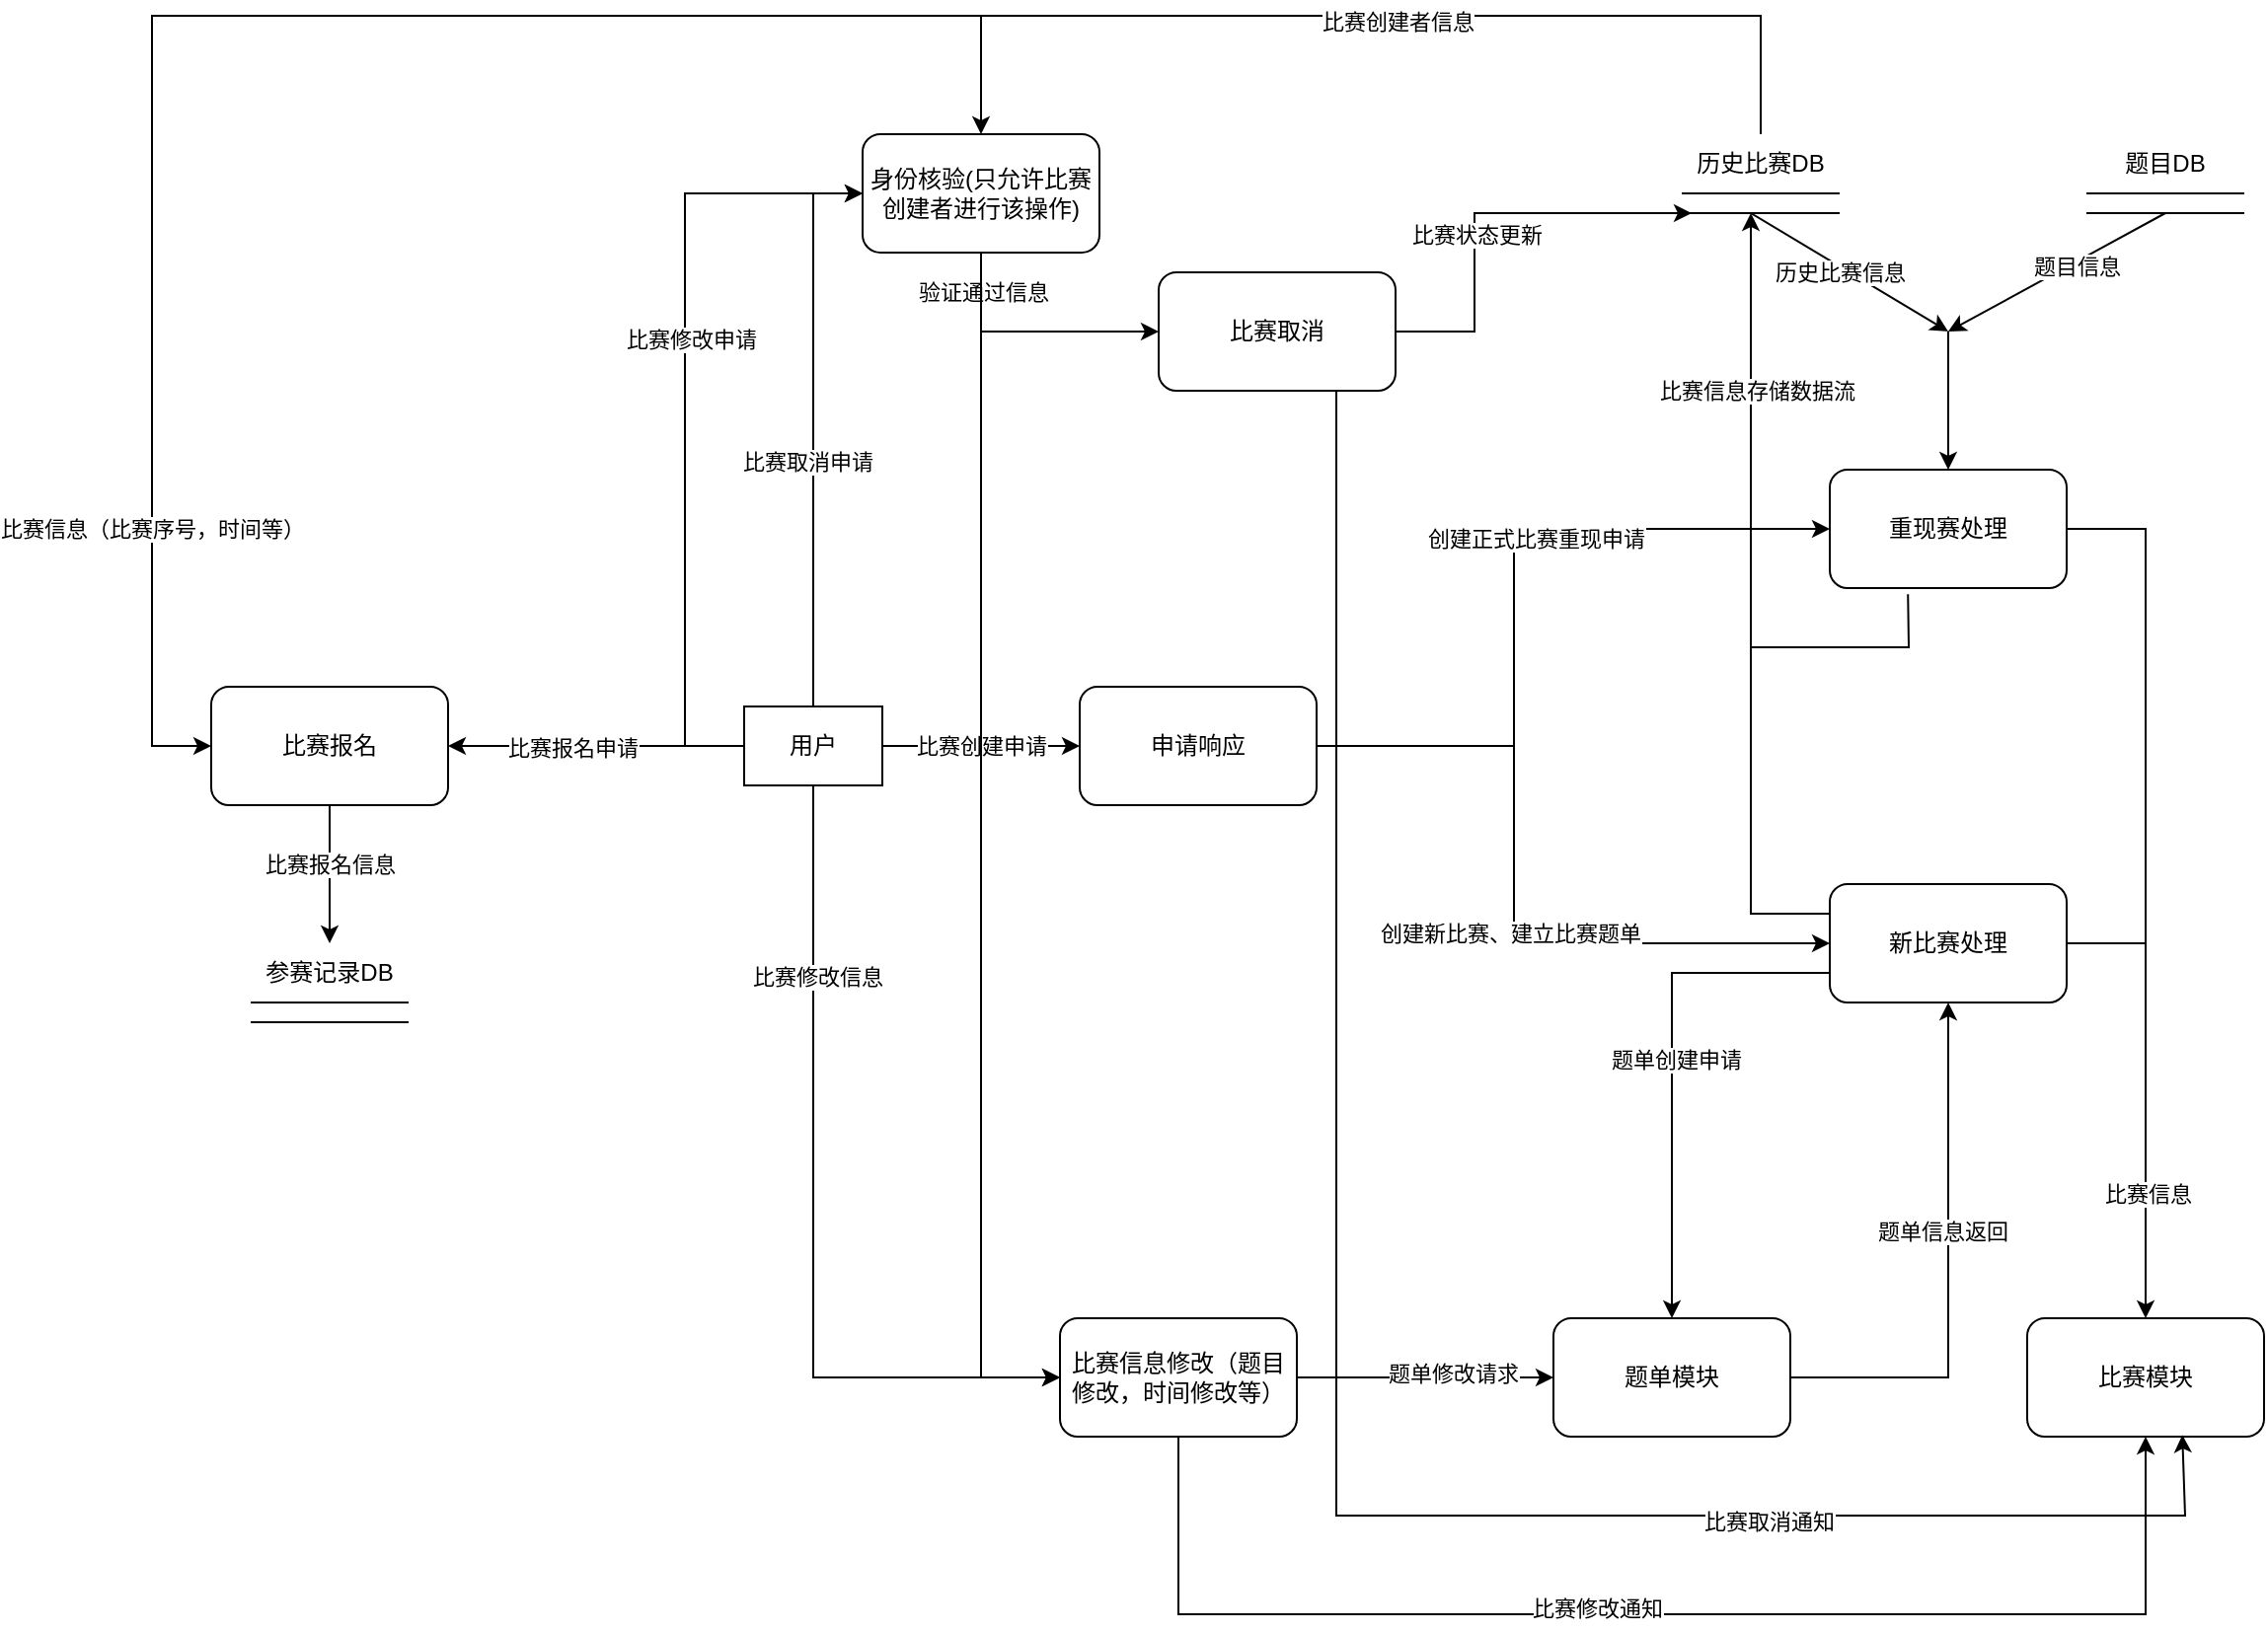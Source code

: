 <mxfile version="17.1.4" type="github">
  <diagram id="zhTXeEs8bKl2B7jrvykE" name="第 1 页">
    <mxGraphModel dx="903" dy="483" grid="1" gridSize="10" guides="1" tooltips="1" connect="1" arrows="1" fold="1" page="1" pageScale="1" pageWidth="1920" pageHeight="1200" math="0" shadow="0">
      <root>
        <mxCell id="0" />
        <mxCell id="1" parent="0" />
        <mxCell id="gqidpyO36s4PfGME45In-1" value="用户" style="rounded=0;whiteSpace=wrap;html=1;" vertex="1" parent="1">
          <mxGeometry x="870" y="590" width="70" height="40" as="geometry" />
        </mxCell>
        <mxCell id="gqidpyO36s4PfGME45In-2" value="重现赛处理" style="rounded=1;whiteSpace=wrap;html=1;" vertex="1" parent="1">
          <mxGeometry x="1420" y="470" width="120" height="60" as="geometry" />
        </mxCell>
        <mxCell id="gqidpyO36s4PfGME45In-3" value="新比赛处理" style="rounded=1;whiteSpace=wrap;html=1;" vertex="1" parent="1">
          <mxGeometry x="1420" y="680" width="120" height="60" as="geometry" />
        </mxCell>
        <mxCell id="gqidpyO36s4PfGME45In-6" value="" style="endArrow=classic;html=1;rounded=0;exitX=1;exitY=0.5;exitDx=0;exitDy=0;entryX=0;entryY=0.5;entryDx=0;entryDy=0;" edge="1" parent="1" source="gqidpyO36s4PfGME45In-1" target="gqidpyO36s4PfGME45In-7">
          <mxGeometry width="50" height="50" relative="1" as="geometry">
            <mxPoint x="990" y="650" as="sourcePoint" />
            <mxPoint x="1040" y="610" as="targetPoint" />
          </mxGeometry>
        </mxCell>
        <mxCell id="gqidpyO36s4PfGME45In-9" value="比赛创建申请" style="edgeLabel;html=1;align=center;verticalAlign=middle;resizable=0;points=[];" vertex="1" connectable="0" parent="gqidpyO36s4PfGME45In-6">
          <mxGeometry x="-0.224" y="1" relative="1" as="geometry">
            <mxPoint x="11" y="1" as="offset" />
          </mxGeometry>
        </mxCell>
        <mxCell id="gqidpyO36s4PfGME45In-10" style="edgeStyle=orthogonalEdgeStyle;rounded=0;orthogonalLoop=1;jettySize=auto;html=1;entryX=0;entryY=0.5;entryDx=0;entryDy=0;" edge="1" parent="1" source="gqidpyO36s4PfGME45In-7" target="gqidpyO36s4PfGME45In-2">
          <mxGeometry relative="1" as="geometry">
            <Array as="points">
              <mxPoint x="1260" y="610" />
              <mxPoint x="1260" y="500" />
            </Array>
          </mxGeometry>
        </mxCell>
        <mxCell id="gqidpyO36s4PfGME45In-11" value="创建正式比赛重现申请" style="edgeLabel;html=1;align=center;verticalAlign=middle;resizable=0;points=[];" vertex="1" connectable="0" parent="gqidpyO36s4PfGME45In-10">
          <mxGeometry x="0.195" y="-5" relative="1" as="geometry">
            <mxPoint as="offset" />
          </mxGeometry>
        </mxCell>
        <mxCell id="gqidpyO36s4PfGME45In-12" style="edgeStyle=orthogonalEdgeStyle;rounded=0;orthogonalLoop=1;jettySize=auto;html=1;exitX=1;exitY=0.5;exitDx=0;exitDy=0;entryX=0;entryY=0.5;entryDx=0;entryDy=0;" edge="1" parent="1" source="gqidpyO36s4PfGME45In-7" target="gqidpyO36s4PfGME45In-3">
          <mxGeometry relative="1" as="geometry">
            <Array as="points">
              <mxPoint x="1260" y="610" />
              <mxPoint x="1260" y="710" />
            </Array>
          </mxGeometry>
        </mxCell>
        <mxCell id="gqidpyO36s4PfGME45In-13" value="创建新比赛、建立比赛题单" style="edgeLabel;html=1;align=center;verticalAlign=middle;resizable=0;points=[];" vertex="1" connectable="0" parent="gqidpyO36s4PfGME45In-12">
          <mxGeometry x="0.084" y="-2" relative="1" as="geometry">
            <mxPoint as="offset" />
          </mxGeometry>
        </mxCell>
        <mxCell id="gqidpyO36s4PfGME45In-7" value="申请响应" style="rounded=1;whiteSpace=wrap;html=1;" vertex="1" parent="1">
          <mxGeometry x="1040" y="580" width="120" height="60" as="geometry" />
        </mxCell>
        <mxCell id="gqidpyO36s4PfGME45In-23" value="" style="endArrow=classic;html=1;rounded=0;entryX=0.5;entryY=0;entryDx=0;entryDy=0;" edge="1" parent="1" target="gqidpyO36s4PfGME45In-2">
          <mxGeometry width="50" height="50" relative="1" as="geometry">
            <mxPoint x="1480" y="400" as="sourcePoint" />
            <mxPoint x="1370" y="530" as="targetPoint" />
          </mxGeometry>
        </mxCell>
        <mxCell id="gqidpyO36s4PfGME45In-24" value="" style="endArrow=classic;html=1;rounded=0;" edge="1" parent="1">
          <mxGeometry width="50" height="50" relative="1" as="geometry">
            <mxPoint x="1590" y="340" as="sourcePoint" />
            <mxPoint x="1480" y="400" as="targetPoint" />
          </mxGeometry>
        </mxCell>
        <mxCell id="gqidpyO36s4PfGME45In-49" value="题目信息" style="edgeLabel;html=1;align=center;verticalAlign=middle;resizable=0;points=[];" vertex="1" connectable="0" parent="gqidpyO36s4PfGME45In-24">
          <mxGeometry x="-0.179" y="2" relative="1" as="geometry">
            <mxPoint x="-1" as="offset" />
          </mxGeometry>
        </mxCell>
        <mxCell id="gqidpyO36s4PfGME45In-27" value="" style="endArrow=classic;html=1;rounded=0;exitX=1;exitY=0.5;exitDx=0;exitDy=0;entryX=0.5;entryY=0;entryDx=0;entryDy=0;" edge="1" parent="1" source="gqidpyO36s4PfGME45In-3" target="gqidpyO36s4PfGME45In-28">
          <mxGeometry width="50" height="50" relative="1" as="geometry">
            <mxPoint x="1490" y="710" as="sourcePoint" />
            <mxPoint x="1580" y="880" as="targetPoint" />
            <Array as="points">
              <mxPoint x="1580" y="710" />
            </Array>
          </mxGeometry>
        </mxCell>
        <mxCell id="gqidpyO36s4PfGME45In-32" value="比赛信息" style="edgeLabel;html=1;align=center;verticalAlign=middle;resizable=0;points=[];" vertex="1" connectable="0" parent="gqidpyO36s4PfGME45In-27">
          <mxGeometry x="0.454" y="1" relative="1" as="geometry">
            <mxPoint as="offset" />
          </mxGeometry>
        </mxCell>
        <mxCell id="gqidpyO36s4PfGME45In-28" value="比赛模块" style="rounded=1;whiteSpace=wrap;html=1;" vertex="1" parent="1">
          <mxGeometry x="1520" y="900" width="120" height="60" as="geometry" />
        </mxCell>
        <mxCell id="gqidpyO36s4PfGME45In-31" value="" style="endArrow=none;html=1;rounded=0;exitX=1;exitY=0.5;exitDx=0;exitDy=0;" edge="1" parent="1" source="gqidpyO36s4PfGME45In-2">
          <mxGeometry width="50" height="50" relative="1" as="geometry">
            <mxPoint x="1320" y="780" as="sourcePoint" />
            <mxPoint x="1580" y="720" as="targetPoint" />
            <Array as="points">
              <mxPoint x="1580" y="500" />
            </Array>
          </mxGeometry>
        </mxCell>
        <mxCell id="gqidpyO36s4PfGME45In-36" value="" style="group" vertex="1" connectable="0" parent="1">
          <mxGeometry x="1550" y="300" width="80" height="40" as="geometry" />
        </mxCell>
        <mxCell id="gqidpyO36s4PfGME45In-18" value="" style="group" vertex="1" connectable="0" parent="gqidpyO36s4PfGME45In-36">
          <mxGeometry y="30" width="80" height="10" as="geometry" />
        </mxCell>
        <mxCell id="gqidpyO36s4PfGME45In-19" value="" style="endArrow=none;html=1;rounded=0;" edge="1" parent="gqidpyO36s4PfGME45In-18">
          <mxGeometry width="50" height="50" relative="1" as="geometry">
            <mxPoint as="sourcePoint" />
            <mxPoint x="80" as="targetPoint" />
          </mxGeometry>
        </mxCell>
        <mxCell id="gqidpyO36s4PfGME45In-20" value="" style="endArrow=none;html=1;rounded=0;" edge="1" parent="gqidpyO36s4PfGME45In-18">
          <mxGeometry width="50" height="50" relative="1" as="geometry">
            <mxPoint y="10" as="sourcePoint" />
            <mxPoint x="80" y="10" as="targetPoint" />
          </mxGeometry>
        </mxCell>
        <mxCell id="gqidpyO36s4PfGME45In-26" value="题目DB" style="text;html=1;strokeColor=none;fillColor=none;align=center;verticalAlign=middle;whiteSpace=wrap;rounded=0;" vertex="1" parent="gqidpyO36s4PfGME45In-36">
          <mxGeometry x="10" width="60" height="30" as="geometry" />
        </mxCell>
        <mxCell id="gqidpyO36s4PfGME45In-38" value="题单模块" style="rounded=1;whiteSpace=wrap;html=1;" vertex="1" parent="1">
          <mxGeometry x="1280" y="900" width="120" height="60" as="geometry" />
        </mxCell>
        <mxCell id="gqidpyO36s4PfGME45In-39" value="" style="endArrow=classic;html=1;rounded=0;entryX=0.5;entryY=0;entryDx=0;entryDy=0;exitX=0;exitY=0.75;exitDx=0;exitDy=0;" edge="1" parent="1" source="gqidpyO36s4PfGME45In-3" target="gqidpyO36s4PfGME45In-38">
          <mxGeometry width="50" height="50" relative="1" as="geometry">
            <mxPoint x="1460" y="800" as="sourcePoint" />
            <mxPoint x="1370" y="730" as="targetPoint" />
            <Array as="points">
              <mxPoint x="1340" y="725" />
              <mxPoint x="1340" y="800" />
            </Array>
          </mxGeometry>
        </mxCell>
        <mxCell id="gqidpyO36s4PfGME45In-40" value="题单创建申请" style="edgeLabel;html=1;align=center;verticalAlign=middle;resizable=0;points=[];" vertex="1" connectable="0" parent="gqidpyO36s4PfGME45In-39">
          <mxGeometry x="-0.028" y="2" relative="1" as="geometry">
            <mxPoint as="offset" />
          </mxGeometry>
        </mxCell>
        <mxCell id="gqidpyO36s4PfGME45In-41" value="" style="endArrow=classic;html=1;rounded=0;exitX=1;exitY=0.5;exitDx=0;exitDy=0;entryX=0.5;entryY=1;entryDx=0;entryDy=0;" edge="1" parent="1" source="gqidpyO36s4PfGME45In-38" target="gqidpyO36s4PfGME45In-3">
          <mxGeometry width="50" height="50" relative="1" as="geometry">
            <mxPoint x="1320" y="780" as="sourcePoint" />
            <mxPoint x="1370" y="730" as="targetPoint" />
            <Array as="points">
              <mxPoint x="1480" y="930" />
            </Array>
          </mxGeometry>
        </mxCell>
        <mxCell id="gqidpyO36s4PfGME45In-42" value="题单信息返回" style="edgeLabel;html=1;align=center;verticalAlign=middle;resizable=0;points=[];" vertex="1" connectable="0" parent="gqidpyO36s4PfGME45In-41">
          <mxGeometry x="0.144" y="3" relative="1" as="geometry">
            <mxPoint as="offset" />
          </mxGeometry>
        </mxCell>
        <mxCell id="gqidpyO36s4PfGME45In-43" value="" style="endArrow=classic;html=1;rounded=0;exitX=0;exitY=0.25;exitDx=0;exitDy=0;" edge="1" parent="1" source="gqidpyO36s4PfGME45In-3">
          <mxGeometry width="50" height="50" relative="1" as="geometry">
            <mxPoint x="1320" y="580" as="sourcePoint" />
            <mxPoint x="1380" y="340" as="targetPoint" />
            <Array as="points">
              <mxPoint x="1380" y="695" />
            </Array>
          </mxGeometry>
        </mxCell>
        <mxCell id="gqidpyO36s4PfGME45In-45" value="比赛信息存储数据流" style="edgeLabel;html=1;align=center;verticalAlign=middle;resizable=0;points=[];" vertex="1" connectable="0" parent="gqidpyO36s4PfGME45In-43">
          <mxGeometry x="0.545" y="-3" relative="1" as="geometry">
            <mxPoint as="offset" />
          </mxGeometry>
        </mxCell>
        <mxCell id="gqidpyO36s4PfGME45In-44" value="" style="endArrow=none;html=1;rounded=0;entryX=0.33;entryY=1.053;entryDx=0;entryDy=0;entryPerimeter=0;" edge="1" parent="1" target="gqidpyO36s4PfGME45In-2">
          <mxGeometry width="50" height="50" relative="1" as="geometry">
            <mxPoint x="1380" y="560" as="sourcePoint" />
            <mxPoint x="1370" y="530" as="targetPoint" />
            <Array as="points">
              <mxPoint x="1460" y="560" />
            </Array>
          </mxGeometry>
        </mxCell>
        <mxCell id="gqidpyO36s4PfGME45In-46" value="" style="endArrow=classic;html=1;rounded=0;" edge="1" parent="1">
          <mxGeometry width="50" height="50" relative="1" as="geometry">
            <mxPoint x="1380" y="340" as="sourcePoint" />
            <mxPoint x="1480" y="400" as="targetPoint" />
          </mxGeometry>
        </mxCell>
        <mxCell id="gqidpyO36s4PfGME45In-48" value="历史比赛信息" style="edgeLabel;html=1;align=center;verticalAlign=middle;resizable=0;points=[];" vertex="1" connectable="0" parent="gqidpyO36s4PfGME45In-46">
          <mxGeometry x="-0.441" y="-3" relative="1" as="geometry">
            <mxPoint x="18" y="10" as="offset" />
          </mxGeometry>
        </mxCell>
        <mxCell id="gqidpyO36s4PfGME45In-47" value="" style="group" vertex="1" connectable="0" parent="1">
          <mxGeometry x="1340" y="300" width="90" height="40" as="geometry" />
        </mxCell>
        <mxCell id="gqidpyO36s4PfGME45In-17" value="" style="group" vertex="1" connectable="0" parent="gqidpyO36s4PfGME45In-47">
          <mxGeometry x="5" y="30" width="80" height="10" as="geometry" />
        </mxCell>
        <mxCell id="gqidpyO36s4PfGME45In-14" value="" style="endArrow=none;html=1;rounded=0;" edge="1" parent="gqidpyO36s4PfGME45In-17">
          <mxGeometry width="50" height="50" relative="1" as="geometry">
            <mxPoint as="sourcePoint" />
            <mxPoint x="80" as="targetPoint" />
          </mxGeometry>
        </mxCell>
        <mxCell id="gqidpyO36s4PfGME45In-15" value="" style="endArrow=none;html=1;rounded=0;" edge="1" parent="gqidpyO36s4PfGME45In-17">
          <mxGeometry width="50" height="50" relative="1" as="geometry">
            <mxPoint y="10" as="sourcePoint" />
            <mxPoint x="80" y="10" as="targetPoint" />
          </mxGeometry>
        </mxCell>
        <mxCell id="gqidpyO36s4PfGME45In-25" value="历史比赛DB" style="text;html=1;strokeColor=none;fillColor=none;align=center;verticalAlign=middle;whiteSpace=wrap;rounded=0;" vertex="1" parent="gqidpyO36s4PfGME45In-47">
          <mxGeometry width="90" height="30" as="geometry" />
        </mxCell>
        <mxCell id="gqidpyO36s4PfGME45In-51" value="" style="endArrow=classic;html=1;rounded=0;exitX=0.5;exitY=0;exitDx=0;exitDy=0;entryX=0;entryY=0.5;entryDx=0;entryDy=0;" edge="1" parent="1" source="gqidpyO36s4PfGME45In-1" target="gqidpyO36s4PfGME45In-52">
          <mxGeometry width="50" height="50" relative="1" as="geometry">
            <mxPoint x="910" y="560" as="sourcePoint" />
            <mxPoint x="1040" y="470" as="targetPoint" />
            <Array as="points">
              <mxPoint x="905" y="330" />
            </Array>
          </mxGeometry>
        </mxCell>
        <mxCell id="gqidpyO36s4PfGME45In-53" value="比赛取消申请" style="edgeLabel;html=1;align=center;verticalAlign=middle;resizable=0;points=[];" vertex="1" connectable="0" parent="gqidpyO36s4PfGME45In-51">
          <mxGeometry x="-0.13" y="3" relative="1" as="geometry">
            <mxPoint as="offset" />
          </mxGeometry>
        </mxCell>
        <mxCell id="gqidpyO36s4PfGME45In-52" value="身份核验(只允许比赛创建者进行该操作)" style="rounded=1;whiteSpace=wrap;html=1;" vertex="1" parent="1">
          <mxGeometry x="930" y="300" width="120" height="60" as="geometry" />
        </mxCell>
        <mxCell id="gqidpyO36s4PfGME45In-55" value="" style="endArrow=classic;html=1;rounded=0;entryX=0.5;entryY=0;entryDx=0;entryDy=0;exitX=0.5;exitY=0;exitDx=0;exitDy=0;" edge="1" parent="1" source="gqidpyO36s4PfGME45In-25" target="gqidpyO36s4PfGME45In-52">
          <mxGeometry width="50" height="50" relative="1" as="geometry">
            <mxPoint x="1400" y="240" as="sourcePoint" />
            <mxPoint x="980" y="240" as="targetPoint" />
            <Array as="points">
              <mxPoint x="1385" y="240" />
              <mxPoint x="1220" y="240" />
              <mxPoint x="990" y="240" />
            </Array>
          </mxGeometry>
        </mxCell>
        <mxCell id="gqidpyO36s4PfGME45In-56" value="比赛创建者信息" style="edgeLabel;html=1;align=center;verticalAlign=middle;resizable=0;points=[];" vertex="1" connectable="0" parent="gqidpyO36s4PfGME45In-55">
          <mxGeometry x="-0.052" y="3" relative="1" as="geometry">
            <mxPoint as="offset" />
          </mxGeometry>
        </mxCell>
        <mxCell id="gqidpyO36s4PfGME45In-57" value="" style="endArrow=classic;html=1;rounded=0;exitX=0.5;exitY=1;exitDx=0;exitDy=0;" edge="1" parent="1" source="gqidpyO36s4PfGME45In-52">
          <mxGeometry width="50" height="50" relative="1" as="geometry">
            <mxPoint x="1210" y="380" as="sourcePoint" />
            <mxPoint x="1080" y="400" as="targetPoint" />
            <Array as="points">
              <mxPoint x="990" y="400" />
            </Array>
          </mxGeometry>
        </mxCell>
        <mxCell id="gqidpyO36s4PfGME45In-63" value="验证通过信息" style="edgeLabel;html=1;align=center;verticalAlign=middle;resizable=0;points=[];" vertex="1" connectable="0" parent="gqidpyO36s4PfGME45In-57">
          <mxGeometry x="0.119" y="3" relative="1" as="geometry">
            <mxPoint x="-32" y="-17" as="offset" />
          </mxGeometry>
        </mxCell>
        <mxCell id="gqidpyO36s4PfGME45In-58" value="比赛取消" style="rounded=1;whiteSpace=wrap;html=1;" vertex="1" parent="1">
          <mxGeometry x="1080" y="370" width="120" height="60" as="geometry" />
        </mxCell>
        <mxCell id="gqidpyO36s4PfGME45In-65" value="" style="endArrow=classic;html=1;rounded=0;exitX=1;exitY=0.5;exitDx=0;exitDy=0;" edge="1" parent="1" source="gqidpyO36s4PfGME45In-58">
          <mxGeometry width="50" height="50" relative="1" as="geometry">
            <mxPoint x="1210" y="380" as="sourcePoint" />
            <mxPoint x="1350" y="340" as="targetPoint" />
            <Array as="points">
              <mxPoint x="1240" y="400" />
              <mxPoint x="1240" y="340" />
            </Array>
          </mxGeometry>
        </mxCell>
        <mxCell id="gqidpyO36s4PfGME45In-66" value="比赛状态更新" style="edgeLabel;html=1;align=center;verticalAlign=middle;resizable=0;points=[];" vertex="1" connectable="0" parent="gqidpyO36s4PfGME45In-65">
          <mxGeometry x="-0.15" y="-1" relative="1" as="geometry">
            <mxPoint as="offset" />
          </mxGeometry>
        </mxCell>
        <mxCell id="gqidpyO36s4PfGME45In-67" value="" style="endArrow=classic;html=1;rounded=0;exitX=0.75;exitY=1;exitDx=0;exitDy=0;entryX=0.655;entryY=0.985;entryDx=0;entryDy=0;entryPerimeter=0;" edge="1" parent="1" source="gqidpyO36s4PfGME45In-58" target="gqidpyO36s4PfGME45In-28">
          <mxGeometry width="50" height="50" relative="1" as="geometry">
            <mxPoint x="1210" y="470" as="sourcePoint" />
            <mxPoint x="1600" y="1000" as="targetPoint" />
            <Array as="points">
              <mxPoint x="1170" y="1000" />
              <mxPoint x="1190" y="1000" />
              <mxPoint x="1590" y="1000" />
              <mxPoint x="1600" y="1000" />
            </Array>
          </mxGeometry>
        </mxCell>
        <mxCell id="gqidpyO36s4PfGME45In-68" value="比赛取消通知" style="edgeLabel;html=1;align=center;verticalAlign=middle;resizable=0;points=[];" vertex="1" connectable="0" parent="gqidpyO36s4PfGME45In-67">
          <mxGeometry x="0.516" y="-3" relative="1" as="geometry">
            <mxPoint as="offset" />
          </mxGeometry>
        </mxCell>
        <mxCell id="gqidpyO36s4PfGME45In-71" value="" style="endArrow=classic;html=1;rounded=0;exitX=0;exitY=0.5;exitDx=0;exitDy=0;entryX=0;entryY=0.5;entryDx=0;entryDy=0;" edge="1" parent="1" source="gqidpyO36s4PfGME45In-1" target="gqidpyO36s4PfGME45In-52">
          <mxGeometry width="50" height="50" relative="1" as="geometry">
            <mxPoint x="790" y="580" as="sourcePoint" />
            <mxPoint x="840" y="280" as="targetPoint" />
            <Array as="points">
              <mxPoint x="840" y="610" />
              <mxPoint x="840" y="330" />
            </Array>
          </mxGeometry>
        </mxCell>
        <mxCell id="gqidpyO36s4PfGME45In-72" value="比赛修改申请" style="edgeLabel;html=1;align=center;verticalAlign=middle;resizable=0;points=[];" vertex="1" connectable="0" parent="gqidpyO36s4PfGME45In-71">
          <mxGeometry x="0.18" y="-3" relative="1" as="geometry">
            <mxPoint as="offset" />
          </mxGeometry>
        </mxCell>
        <mxCell id="gqidpyO36s4PfGME45In-73" value="" style="endArrow=classic;html=1;rounded=0;exitX=0.5;exitY=1;exitDx=0;exitDy=0;" edge="1" parent="1" source="gqidpyO36s4PfGME45In-52">
          <mxGeometry width="50" height="50" relative="1" as="geometry">
            <mxPoint x="980" y="490" as="sourcePoint" />
            <mxPoint x="1030" y="930" as="targetPoint" />
            <Array as="points">
              <mxPoint x="990" y="570" />
              <mxPoint x="990" y="690" />
              <mxPoint x="990" y="930" />
            </Array>
          </mxGeometry>
        </mxCell>
        <mxCell id="gqidpyO36s4PfGME45In-80" style="edgeStyle=orthogonalEdgeStyle;rounded=0;orthogonalLoop=1;jettySize=auto;html=1;exitX=1;exitY=0.5;exitDx=0;exitDy=0;" edge="1" parent="1" source="gqidpyO36s4PfGME45In-74" target="gqidpyO36s4PfGME45In-38">
          <mxGeometry relative="1" as="geometry" />
        </mxCell>
        <mxCell id="gqidpyO36s4PfGME45In-81" value="题单修改请求" style="edgeLabel;html=1;align=center;verticalAlign=middle;resizable=0;points=[];" vertex="1" connectable="0" parent="gqidpyO36s4PfGME45In-80">
          <mxGeometry x="0.208" y="2" relative="1" as="geometry">
            <mxPoint as="offset" />
          </mxGeometry>
        </mxCell>
        <mxCell id="gqidpyO36s4PfGME45In-74" value="比赛信息修改（题目修改，时间修改等）" style="rounded=1;whiteSpace=wrap;html=1;" vertex="1" parent="1">
          <mxGeometry x="1030" y="900" width="120" height="60" as="geometry" />
        </mxCell>
        <mxCell id="gqidpyO36s4PfGME45In-75" value="" style="endArrow=classic;html=1;rounded=0;exitX=0.5;exitY=1;exitDx=0;exitDy=0;entryX=0;entryY=0.5;entryDx=0;entryDy=0;" edge="1" parent="1" source="gqidpyO36s4PfGME45In-1" target="gqidpyO36s4PfGME45In-74">
          <mxGeometry width="50" height="50" relative="1" as="geometry">
            <mxPoint x="1150" y="740" as="sourcePoint" />
            <mxPoint x="905" y="1030" as="targetPoint" />
            <Array as="points">
              <mxPoint x="905" y="930" />
            </Array>
          </mxGeometry>
        </mxCell>
        <mxCell id="gqidpyO36s4PfGME45In-77" value="比赛修改信息" style="edgeLabel;html=1;align=center;verticalAlign=middle;resizable=0;points=[];" vertex="1" connectable="0" parent="gqidpyO36s4PfGME45In-75">
          <mxGeometry x="-0.538" y="2" relative="1" as="geometry">
            <mxPoint y="-1" as="offset" />
          </mxGeometry>
        </mxCell>
        <mxCell id="gqidpyO36s4PfGME45In-82" value="" style="endArrow=classic;html=1;rounded=0;exitX=0.5;exitY=1;exitDx=0;exitDy=0;entryX=0.5;entryY=1;entryDx=0;entryDy=0;" edge="1" parent="1" source="gqidpyO36s4PfGME45In-74" target="gqidpyO36s4PfGME45In-28">
          <mxGeometry width="50" height="50" relative="1" as="geometry">
            <mxPoint x="1100" y="1070" as="sourcePoint" />
            <mxPoint x="1600" y="1050" as="targetPoint" />
            <Array as="points">
              <mxPoint x="1090" y="1050" />
              <mxPoint x="1580" y="1050" />
            </Array>
          </mxGeometry>
        </mxCell>
        <mxCell id="gqidpyO36s4PfGME45In-83" value="比赛修改通知" style="edgeLabel;html=1;align=center;verticalAlign=middle;resizable=0;points=[];" vertex="1" connectable="0" parent="gqidpyO36s4PfGME45In-82">
          <mxGeometry x="-0.098" y="3" relative="1" as="geometry">
            <mxPoint as="offset" />
          </mxGeometry>
        </mxCell>
        <mxCell id="gqidpyO36s4PfGME45In-84" value="" style="endArrow=classic;html=1;rounded=0;" edge="1" parent="1">
          <mxGeometry width="50" height="50" relative="1" as="geometry">
            <mxPoint x="870" y="610" as="sourcePoint" />
            <mxPoint x="720" y="610" as="targetPoint" />
          </mxGeometry>
        </mxCell>
        <mxCell id="gqidpyO36s4PfGME45In-87" value="比赛报名申请" style="edgeLabel;html=1;align=center;verticalAlign=middle;resizable=0;points=[];" vertex="1" connectable="0" parent="gqidpyO36s4PfGME45In-84">
          <mxGeometry x="0.164" y="1" relative="1" as="geometry">
            <mxPoint as="offset" />
          </mxGeometry>
        </mxCell>
        <mxCell id="gqidpyO36s4PfGME45In-85" value="比赛报名" style="rounded=1;whiteSpace=wrap;html=1;" vertex="1" parent="1">
          <mxGeometry x="600" y="580" width="120" height="60" as="geometry" />
        </mxCell>
        <mxCell id="gqidpyO36s4PfGME45In-88" value="" style="endArrow=classic;html=1;rounded=0;entryX=0;entryY=0.5;entryDx=0;entryDy=0;" edge="1" parent="1" target="gqidpyO36s4PfGME45In-85">
          <mxGeometry width="50" height="50" relative="1" as="geometry">
            <mxPoint x="990" y="240" as="sourcePoint" />
            <mxPoint x="570" y="660" as="targetPoint" />
            <Array as="points">
              <mxPoint x="570" y="240" />
              <mxPoint x="570" y="610" />
            </Array>
          </mxGeometry>
        </mxCell>
        <mxCell id="gqidpyO36s4PfGME45In-89" value="比赛信息（比赛序号，时间等）" style="edgeLabel;html=1;align=center;verticalAlign=middle;resizable=0;points=[];" vertex="1" connectable="0" parent="gqidpyO36s4PfGME45In-88">
          <mxGeometry x="0.659" relative="1" as="geometry">
            <mxPoint as="offset" />
          </mxGeometry>
        </mxCell>
        <mxCell id="gqidpyO36s4PfGME45In-90" value="" style="endArrow=classic;html=1;rounded=0;exitX=0.5;exitY=1;exitDx=0;exitDy=0;" edge="1" parent="1" source="gqidpyO36s4PfGME45In-85">
          <mxGeometry width="50" height="50" relative="1" as="geometry">
            <mxPoint x="650" y="735" as="sourcePoint" />
            <mxPoint x="660" y="710" as="targetPoint" />
          </mxGeometry>
        </mxCell>
        <mxCell id="gqidpyO36s4PfGME45In-101" value="比赛报名信息" style="edgeLabel;html=1;align=center;verticalAlign=middle;resizable=0;points=[];" vertex="1" connectable="0" parent="gqidpyO36s4PfGME45In-90">
          <mxGeometry x="-0.425" y="-3" relative="1" as="geometry">
            <mxPoint x="3" y="10" as="offset" />
          </mxGeometry>
        </mxCell>
        <mxCell id="gqidpyO36s4PfGME45In-96" value="" style="group" vertex="1" connectable="0" parent="1">
          <mxGeometry x="615" y="710" width="90" height="40" as="geometry" />
        </mxCell>
        <mxCell id="gqidpyO36s4PfGME45In-97" value="" style="group" vertex="1" connectable="0" parent="gqidpyO36s4PfGME45In-96">
          <mxGeometry x="5" y="30" width="80" height="10" as="geometry" />
        </mxCell>
        <mxCell id="gqidpyO36s4PfGME45In-98" value="" style="endArrow=none;html=1;rounded=0;" edge="1" parent="gqidpyO36s4PfGME45In-97">
          <mxGeometry width="50" height="50" relative="1" as="geometry">
            <mxPoint as="sourcePoint" />
            <mxPoint x="80" as="targetPoint" />
          </mxGeometry>
        </mxCell>
        <mxCell id="gqidpyO36s4PfGME45In-99" value="" style="endArrow=none;html=1;rounded=0;" edge="1" parent="gqidpyO36s4PfGME45In-97">
          <mxGeometry width="50" height="50" relative="1" as="geometry">
            <mxPoint y="10" as="sourcePoint" />
            <mxPoint x="80" y="10" as="targetPoint" />
          </mxGeometry>
        </mxCell>
        <mxCell id="gqidpyO36s4PfGME45In-100" value="参赛记录DB" style="text;html=1;strokeColor=none;fillColor=none;align=center;verticalAlign=middle;whiteSpace=wrap;rounded=0;" vertex="1" parent="gqidpyO36s4PfGME45In-96">
          <mxGeometry width="90" height="30" as="geometry" />
        </mxCell>
      </root>
    </mxGraphModel>
  </diagram>
</mxfile>
